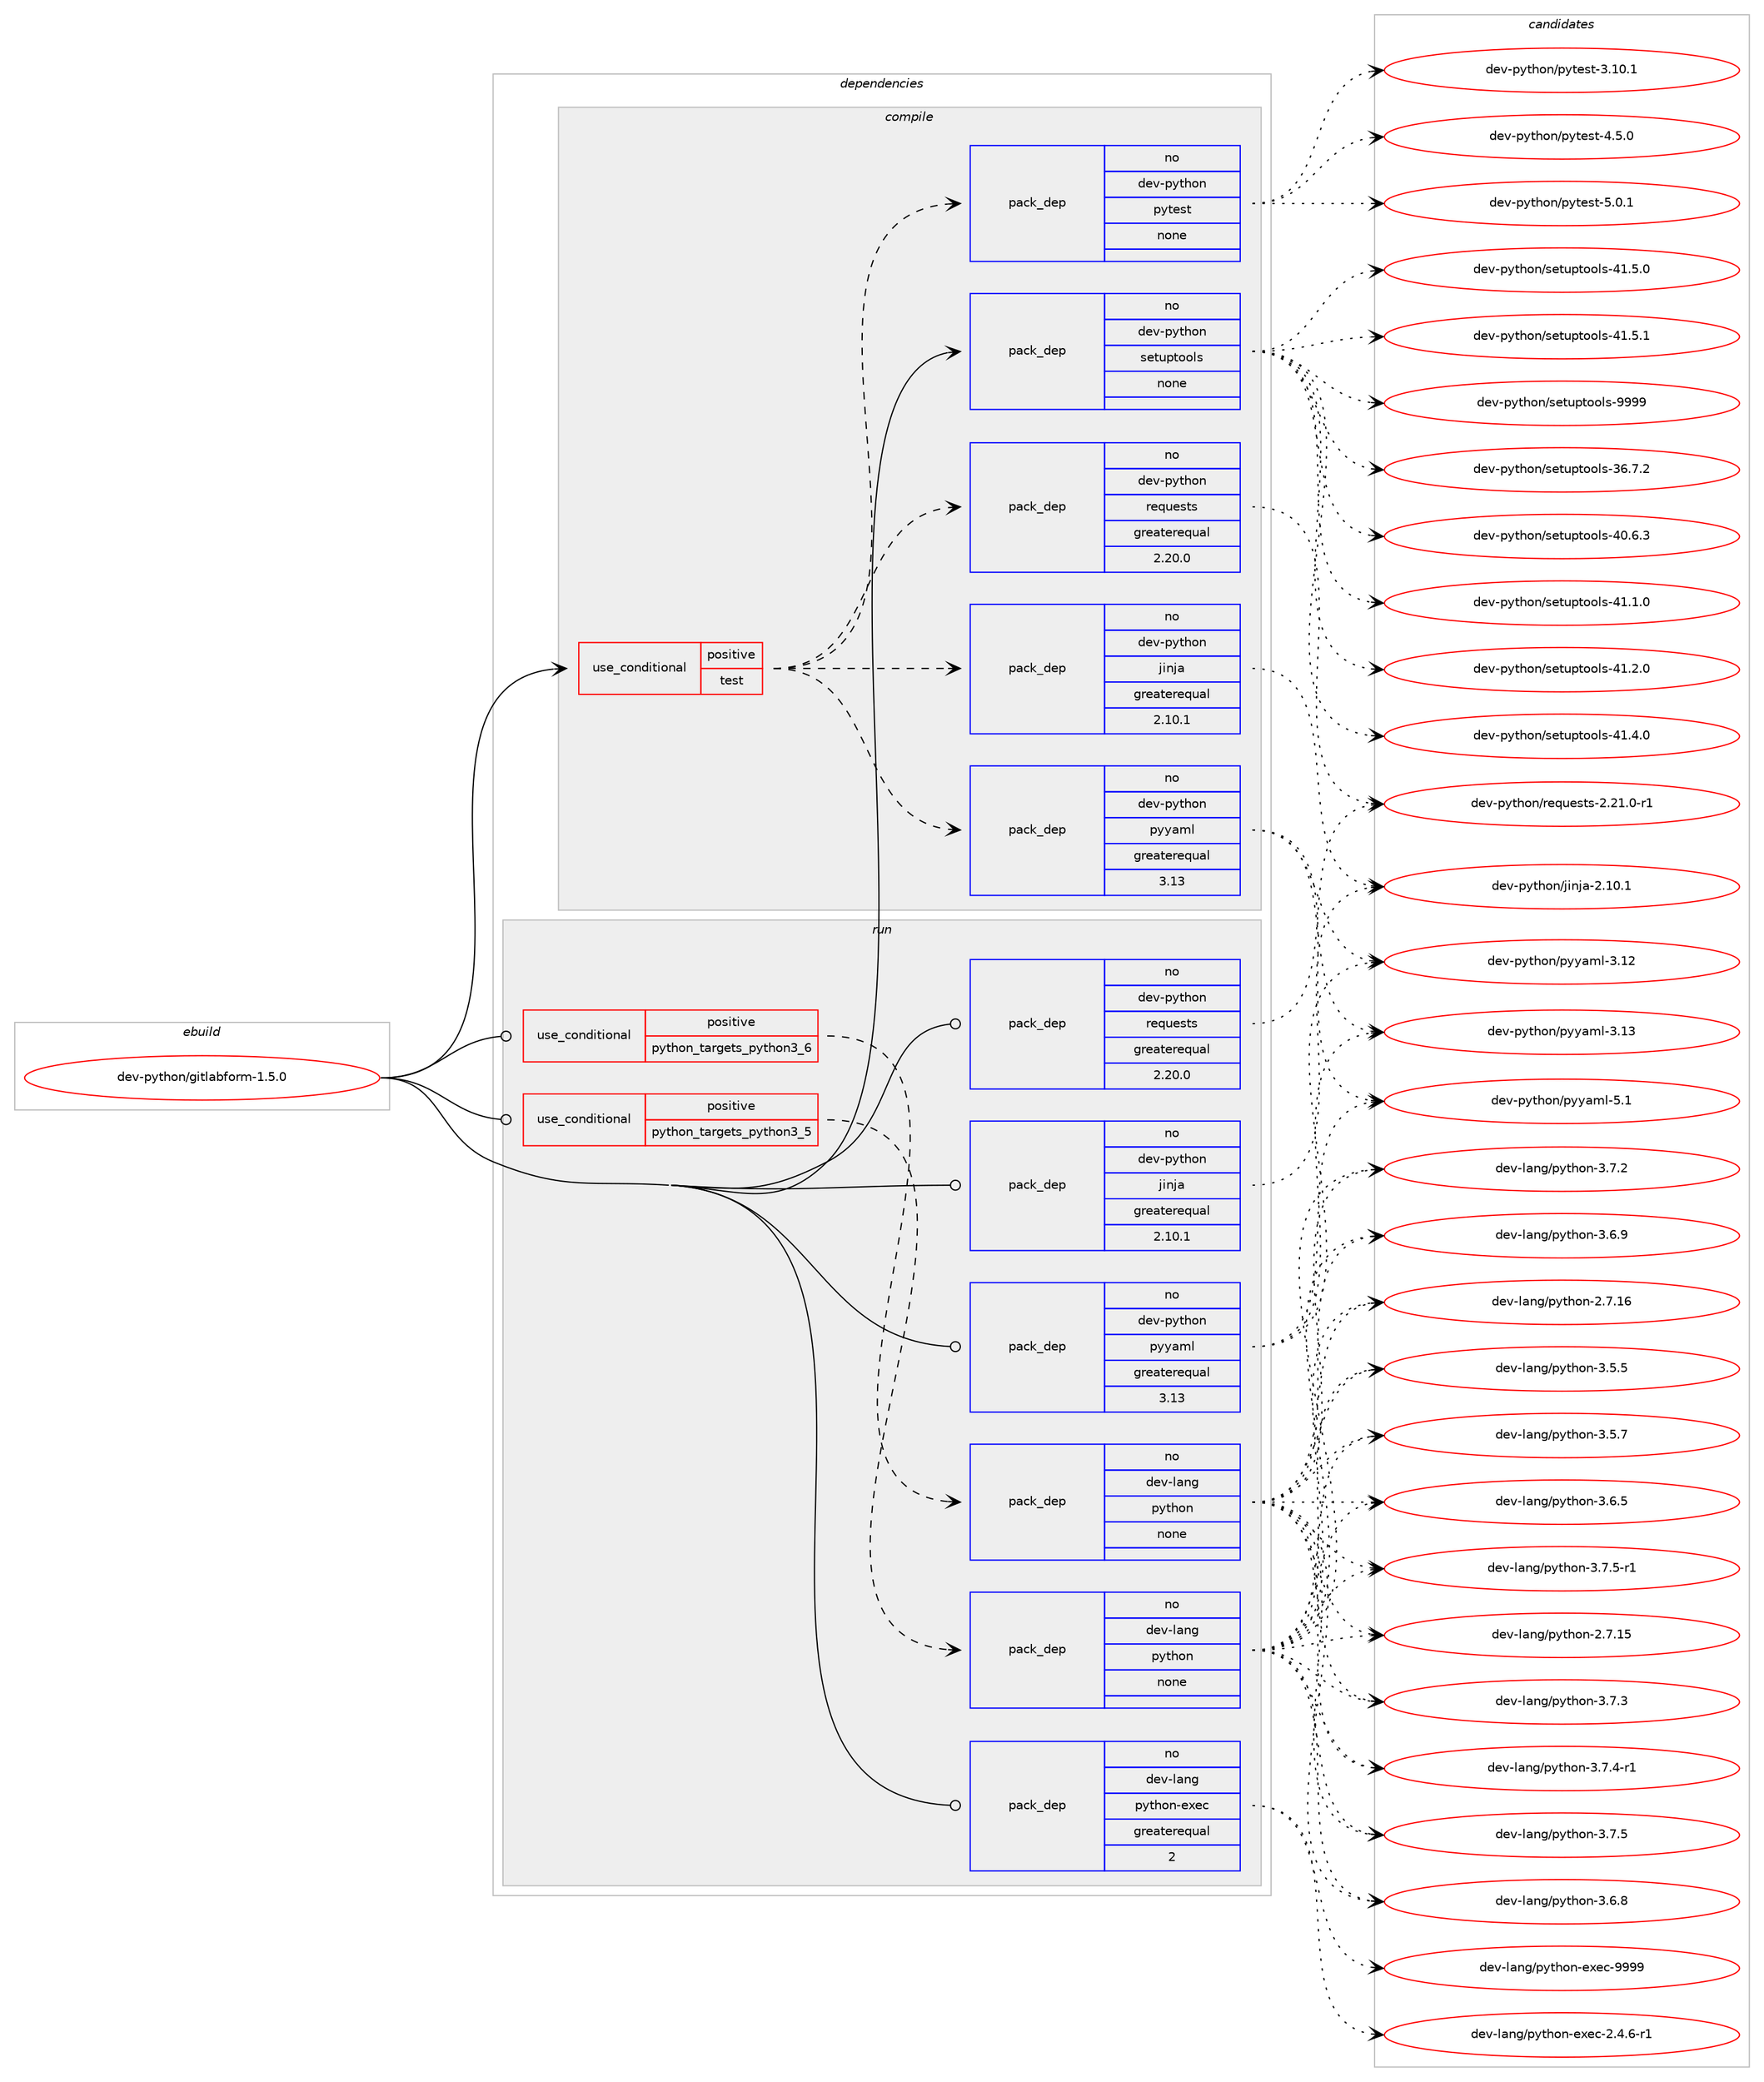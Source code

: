 digraph prolog {

# *************
# Graph options
# *************

newrank=true;
concentrate=true;
compound=true;
graph [rankdir=LR,fontname=Helvetica,fontsize=10,ranksep=1.5];#, ranksep=2.5, nodesep=0.2];
edge  [arrowhead=vee];
node  [fontname=Helvetica,fontsize=10];

# **********
# The ebuild
# **********

subgraph cluster_leftcol {
color=gray;
rank=same;
label=<<i>ebuild</i>>;
id [label="dev-python/gitlabform-1.5.0", color=red, width=4, href="../dev-python/gitlabform-1.5.0.svg"];
}

# ****************
# The dependencies
# ****************

subgraph cluster_midcol {
color=gray;
label=<<i>dependencies</i>>;
subgraph cluster_compile {
fillcolor="#eeeeee";
style=filled;
label=<<i>compile</i>>;
subgraph cond140044 {
dependency606741 [label=<<TABLE BORDER="0" CELLBORDER="1" CELLSPACING="0" CELLPADDING="4"><TR><TD ROWSPAN="3" CELLPADDING="10">use_conditional</TD></TR><TR><TD>positive</TD></TR><TR><TD>test</TD></TR></TABLE>>, shape=none, color=red];
subgraph pack454900 {
dependency606742 [label=<<TABLE BORDER="0" CELLBORDER="1" CELLSPACING="0" CELLPADDING="4" WIDTH="220"><TR><TD ROWSPAN="6" CELLPADDING="30">pack_dep</TD></TR><TR><TD WIDTH="110">no</TD></TR><TR><TD>dev-python</TD></TR><TR><TD>pyyaml</TD></TR><TR><TD>greaterequal</TD></TR><TR><TD>3.13</TD></TR></TABLE>>, shape=none, color=blue];
}
dependency606741:e -> dependency606742:w [weight=20,style="dashed",arrowhead="vee"];
subgraph pack454901 {
dependency606743 [label=<<TABLE BORDER="0" CELLBORDER="1" CELLSPACING="0" CELLPADDING="4" WIDTH="220"><TR><TD ROWSPAN="6" CELLPADDING="30">pack_dep</TD></TR><TR><TD WIDTH="110">no</TD></TR><TR><TD>dev-python</TD></TR><TR><TD>requests</TD></TR><TR><TD>greaterequal</TD></TR><TR><TD>2.20.0</TD></TR></TABLE>>, shape=none, color=blue];
}
dependency606741:e -> dependency606743:w [weight=20,style="dashed",arrowhead="vee"];
subgraph pack454902 {
dependency606744 [label=<<TABLE BORDER="0" CELLBORDER="1" CELLSPACING="0" CELLPADDING="4" WIDTH="220"><TR><TD ROWSPAN="6" CELLPADDING="30">pack_dep</TD></TR><TR><TD WIDTH="110">no</TD></TR><TR><TD>dev-python</TD></TR><TR><TD>jinja</TD></TR><TR><TD>greaterequal</TD></TR><TR><TD>2.10.1</TD></TR></TABLE>>, shape=none, color=blue];
}
dependency606741:e -> dependency606744:w [weight=20,style="dashed",arrowhead="vee"];
subgraph pack454903 {
dependency606745 [label=<<TABLE BORDER="0" CELLBORDER="1" CELLSPACING="0" CELLPADDING="4" WIDTH="220"><TR><TD ROWSPAN="6" CELLPADDING="30">pack_dep</TD></TR><TR><TD WIDTH="110">no</TD></TR><TR><TD>dev-python</TD></TR><TR><TD>pytest</TD></TR><TR><TD>none</TD></TR><TR><TD></TD></TR></TABLE>>, shape=none, color=blue];
}
dependency606741:e -> dependency606745:w [weight=20,style="dashed",arrowhead="vee"];
}
id:e -> dependency606741:w [weight=20,style="solid",arrowhead="vee"];
subgraph pack454904 {
dependency606746 [label=<<TABLE BORDER="0" CELLBORDER="1" CELLSPACING="0" CELLPADDING="4" WIDTH="220"><TR><TD ROWSPAN="6" CELLPADDING="30">pack_dep</TD></TR><TR><TD WIDTH="110">no</TD></TR><TR><TD>dev-python</TD></TR><TR><TD>setuptools</TD></TR><TR><TD>none</TD></TR><TR><TD></TD></TR></TABLE>>, shape=none, color=blue];
}
id:e -> dependency606746:w [weight=20,style="solid",arrowhead="vee"];
}
subgraph cluster_compileandrun {
fillcolor="#eeeeee";
style=filled;
label=<<i>compile and run</i>>;
}
subgraph cluster_run {
fillcolor="#eeeeee";
style=filled;
label=<<i>run</i>>;
subgraph cond140045 {
dependency606747 [label=<<TABLE BORDER="0" CELLBORDER="1" CELLSPACING="0" CELLPADDING="4"><TR><TD ROWSPAN="3" CELLPADDING="10">use_conditional</TD></TR><TR><TD>positive</TD></TR><TR><TD>python_targets_python3_5</TD></TR></TABLE>>, shape=none, color=red];
subgraph pack454905 {
dependency606748 [label=<<TABLE BORDER="0" CELLBORDER="1" CELLSPACING="0" CELLPADDING="4" WIDTH="220"><TR><TD ROWSPAN="6" CELLPADDING="30">pack_dep</TD></TR><TR><TD WIDTH="110">no</TD></TR><TR><TD>dev-lang</TD></TR><TR><TD>python</TD></TR><TR><TD>none</TD></TR><TR><TD></TD></TR></TABLE>>, shape=none, color=blue];
}
dependency606747:e -> dependency606748:w [weight=20,style="dashed",arrowhead="vee"];
}
id:e -> dependency606747:w [weight=20,style="solid",arrowhead="odot"];
subgraph cond140046 {
dependency606749 [label=<<TABLE BORDER="0" CELLBORDER="1" CELLSPACING="0" CELLPADDING="4"><TR><TD ROWSPAN="3" CELLPADDING="10">use_conditional</TD></TR><TR><TD>positive</TD></TR><TR><TD>python_targets_python3_6</TD></TR></TABLE>>, shape=none, color=red];
subgraph pack454906 {
dependency606750 [label=<<TABLE BORDER="0" CELLBORDER="1" CELLSPACING="0" CELLPADDING="4" WIDTH="220"><TR><TD ROWSPAN="6" CELLPADDING="30">pack_dep</TD></TR><TR><TD WIDTH="110">no</TD></TR><TR><TD>dev-lang</TD></TR><TR><TD>python</TD></TR><TR><TD>none</TD></TR><TR><TD></TD></TR></TABLE>>, shape=none, color=blue];
}
dependency606749:e -> dependency606750:w [weight=20,style="dashed",arrowhead="vee"];
}
id:e -> dependency606749:w [weight=20,style="solid",arrowhead="odot"];
subgraph pack454907 {
dependency606751 [label=<<TABLE BORDER="0" CELLBORDER="1" CELLSPACING="0" CELLPADDING="4" WIDTH="220"><TR><TD ROWSPAN="6" CELLPADDING="30">pack_dep</TD></TR><TR><TD WIDTH="110">no</TD></TR><TR><TD>dev-lang</TD></TR><TR><TD>python-exec</TD></TR><TR><TD>greaterequal</TD></TR><TR><TD>2</TD></TR></TABLE>>, shape=none, color=blue];
}
id:e -> dependency606751:w [weight=20,style="solid",arrowhead="odot"];
subgraph pack454908 {
dependency606752 [label=<<TABLE BORDER="0" CELLBORDER="1" CELLSPACING="0" CELLPADDING="4" WIDTH="220"><TR><TD ROWSPAN="6" CELLPADDING="30">pack_dep</TD></TR><TR><TD WIDTH="110">no</TD></TR><TR><TD>dev-python</TD></TR><TR><TD>jinja</TD></TR><TR><TD>greaterequal</TD></TR><TR><TD>2.10.1</TD></TR></TABLE>>, shape=none, color=blue];
}
id:e -> dependency606752:w [weight=20,style="solid",arrowhead="odot"];
subgraph pack454909 {
dependency606753 [label=<<TABLE BORDER="0" CELLBORDER="1" CELLSPACING="0" CELLPADDING="4" WIDTH="220"><TR><TD ROWSPAN="6" CELLPADDING="30">pack_dep</TD></TR><TR><TD WIDTH="110">no</TD></TR><TR><TD>dev-python</TD></TR><TR><TD>pyyaml</TD></TR><TR><TD>greaterequal</TD></TR><TR><TD>3.13</TD></TR></TABLE>>, shape=none, color=blue];
}
id:e -> dependency606753:w [weight=20,style="solid",arrowhead="odot"];
subgraph pack454910 {
dependency606754 [label=<<TABLE BORDER="0" CELLBORDER="1" CELLSPACING="0" CELLPADDING="4" WIDTH="220"><TR><TD ROWSPAN="6" CELLPADDING="30">pack_dep</TD></TR><TR><TD WIDTH="110">no</TD></TR><TR><TD>dev-python</TD></TR><TR><TD>requests</TD></TR><TR><TD>greaterequal</TD></TR><TR><TD>2.20.0</TD></TR></TABLE>>, shape=none, color=blue];
}
id:e -> dependency606754:w [weight=20,style="solid",arrowhead="odot"];
}
}

# **************
# The candidates
# **************

subgraph cluster_choices {
rank=same;
color=gray;
label=<<i>candidates</i>>;

subgraph choice454900 {
color=black;
nodesep=1;
choice1001011184511212111610411111047112121121971091084551464950 [label="dev-python/pyyaml-3.12", color=red, width=4,href="../dev-python/pyyaml-3.12.svg"];
choice1001011184511212111610411111047112121121971091084551464951 [label="dev-python/pyyaml-3.13", color=red, width=4,href="../dev-python/pyyaml-3.13.svg"];
choice10010111845112121116104111110471121211219710910845534649 [label="dev-python/pyyaml-5.1", color=red, width=4,href="../dev-python/pyyaml-5.1.svg"];
dependency606742:e -> choice1001011184511212111610411111047112121121971091084551464950:w [style=dotted,weight="100"];
dependency606742:e -> choice1001011184511212111610411111047112121121971091084551464951:w [style=dotted,weight="100"];
dependency606742:e -> choice10010111845112121116104111110471121211219710910845534649:w [style=dotted,weight="100"];
}
subgraph choice454901 {
color=black;
nodesep=1;
choice1001011184511212111610411111047114101113117101115116115455046504946484511449 [label="dev-python/requests-2.21.0-r1", color=red, width=4,href="../dev-python/requests-2.21.0-r1.svg"];
dependency606743:e -> choice1001011184511212111610411111047114101113117101115116115455046504946484511449:w [style=dotted,weight="100"];
}
subgraph choice454902 {
color=black;
nodesep=1;
choice10010111845112121116104111110471061051101069745504649484649 [label="dev-python/jinja-2.10.1", color=red, width=4,href="../dev-python/jinja-2.10.1.svg"];
dependency606744:e -> choice10010111845112121116104111110471061051101069745504649484649:w [style=dotted,weight="100"];
}
subgraph choice454903 {
color=black;
nodesep=1;
choice100101118451121211161041111104711212111610111511645514649484649 [label="dev-python/pytest-3.10.1", color=red, width=4,href="../dev-python/pytest-3.10.1.svg"];
choice1001011184511212111610411111047112121116101115116455246534648 [label="dev-python/pytest-4.5.0", color=red, width=4,href="../dev-python/pytest-4.5.0.svg"];
choice1001011184511212111610411111047112121116101115116455346484649 [label="dev-python/pytest-5.0.1", color=red, width=4,href="../dev-python/pytest-5.0.1.svg"];
dependency606745:e -> choice100101118451121211161041111104711212111610111511645514649484649:w [style=dotted,weight="100"];
dependency606745:e -> choice1001011184511212111610411111047112121116101115116455246534648:w [style=dotted,weight="100"];
dependency606745:e -> choice1001011184511212111610411111047112121116101115116455346484649:w [style=dotted,weight="100"];
}
subgraph choice454904 {
color=black;
nodesep=1;
choice100101118451121211161041111104711510111611711211611111110811545515446554650 [label="dev-python/setuptools-36.7.2", color=red, width=4,href="../dev-python/setuptools-36.7.2.svg"];
choice100101118451121211161041111104711510111611711211611111110811545524846544651 [label="dev-python/setuptools-40.6.3", color=red, width=4,href="../dev-python/setuptools-40.6.3.svg"];
choice100101118451121211161041111104711510111611711211611111110811545524946494648 [label="dev-python/setuptools-41.1.0", color=red, width=4,href="../dev-python/setuptools-41.1.0.svg"];
choice100101118451121211161041111104711510111611711211611111110811545524946504648 [label="dev-python/setuptools-41.2.0", color=red, width=4,href="../dev-python/setuptools-41.2.0.svg"];
choice100101118451121211161041111104711510111611711211611111110811545524946524648 [label="dev-python/setuptools-41.4.0", color=red, width=4,href="../dev-python/setuptools-41.4.0.svg"];
choice100101118451121211161041111104711510111611711211611111110811545524946534648 [label="dev-python/setuptools-41.5.0", color=red, width=4,href="../dev-python/setuptools-41.5.0.svg"];
choice100101118451121211161041111104711510111611711211611111110811545524946534649 [label="dev-python/setuptools-41.5.1", color=red, width=4,href="../dev-python/setuptools-41.5.1.svg"];
choice10010111845112121116104111110471151011161171121161111111081154557575757 [label="dev-python/setuptools-9999", color=red, width=4,href="../dev-python/setuptools-9999.svg"];
dependency606746:e -> choice100101118451121211161041111104711510111611711211611111110811545515446554650:w [style=dotted,weight="100"];
dependency606746:e -> choice100101118451121211161041111104711510111611711211611111110811545524846544651:w [style=dotted,weight="100"];
dependency606746:e -> choice100101118451121211161041111104711510111611711211611111110811545524946494648:w [style=dotted,weight="100"];
dependency606746:e -> choice100101118451121211161041111104711510111611711211611111110811545524946504648:w [style=dotted,weight="100"];
dependency606746:e -> choice100101118451121211161041111104711510111611711211611111110811545524946524648:w [style=dotted,weight="100"];
dependency606746:e -> choice100101118451121211161041111104711510111611711211611111110811545524946534648:w [style=dotted,weight="100"];
dependency606746:e -> choice100101118451121211161041111104711510111611711211611111110811545524946534649:w [style=dotted,weight="100"];
dependency606746:e -> choice10010111845112121116104111110471151011161171121161111111081154557575757:w [style=dotted,weight="100"];
}
subgraph choice454905 {
color=black;
nodesep=1;
choice10010111845108971101034711212111610411111045504655464953 [label="dev-lang/python-2.7.15", color=red, width=4,href="../dev-lang/python-2.7.15.svg"];
choice10010111845108971101034711212111610411111045504655464954 [label="dev-lang/python-2.7.16", color=red, width=4,href="../dev-lang/python-2.7.16.svg"];
choice100101118451089711010347112121116104111110455146534653 [label="dev-lang/python-3.5.5", color=red, width=4,href="../dev-lang/python-3.5.5.svg"];
choice100101118451089711010347112121116104111110455146534655 [label="dev-lang/python-3.5.7", color=red, width=4,href="../dev-lang/python-3.5.7.svg"];
choice100101118451089711010347112121116104111110455146544653 [label="dev-lang/python-3.6.5", color=red, width=4,href="../dev-lang/python-3.6.5.svg"];
choice100101118451089711010347112121116104111110455146544656 [label="dev-lang/python-3.6.8", color=red, width=4,href="../dev-lang/python-3.6.8.svg"];
choice100101118451089711010347112121116104111110455146544657 [label="dev-lang/python-3.6.9", color=red, width=4,href="../dev-lang/python-3.6.9.svg"];
choice100101118451089711010347112121116104111110455146554650 [label="dev-lang/python-3.7.2", color=red, width=4,href="../dev-lang/python-3.7.2.svg"];
choice100101118451089711010347112121116104111110455146554651 [label="dev-lang/python-3.7.3", color=red, width=4,href="../dev-lang/python-3.7.3.svg"];
choice1001011184510897110103471121211161041111104551465546524511449 [label="dev-lang/python-3.7.4-r1", color=red, width=4,href="../dev-lang/python-3.7.4-r1.svg"];
choice100101118451089711010347112121116104111110455146554653 [label="dev-lang/python-3.7.5", color=red, width=4,href="../dev-lang/python-3.7.5.svg"];
choice1001011184510897110103471121211161041111104551465546534511449 [label="dev-lang/python-3.7.5-r1", color=red, width=4,href="../dev-lang/python-3.7.5-r1.svg"];
dependency606748:e -> choice10010111845108971101034711212111610411111045504655464953:w [style=dotted,weight="100"];
dependency606748:e -> choice10010111845108971101034711212111610411111045504655464954:w [style=dotted,weight="100"];
dependency606748:e -> choice100101118451089711010347112121116104111110455146534653:w [style=dotted,weight="100"];
dependency606748:e -> choice100101118451089711010347112121116104111110455146534655:w [style=dotted,weight="100"];
dependency606748:e -> choice100101118451089711010347112121116104111110455146544653:w [style=dotted,weight="100"];
dependency606748:e -> choice100101118451089711010347112121116104111110455146544656:w [style=dotted,weight="100"];
dependency606748:e -> choice100101118451089711010347112121116104111110455146544657:w [style=dotted,weight="100"];
dependency606748:e -> choice100101118451089711010347112121116104111110455146554650:w [style=dotted,weight="100"];
dependency606748:e -> choice100101118451089711010347112121116104111110455146554651:w [style=dotted,weight="100"];
dependency606748:e -> choice1001011184510897110103471121211161041111104551465546524511449:w [style=dotted,weight="100"];
dependency606748:e -> choice100101118451089711010347112121116104111110455146554653:w [style=dotted,weight="100"];
dependency606748:e -> choice1001011184510897110103471121211161041111104551465546534511449:w [style=dotted,weight="100"];
}
subgraph choice454906 {
color=black;
nodesep=1;
choice10010111845108971101034711212111610411111045504655464953 [label="dev-lang/python-2.7.15", color=red, width=4,href="../dev-lang/python-2.7.15.svg"];
choice10010111845108971101034711212111610411111045504655464954 [label="dev-lang/python-2.7.16", color=red, width=4,href="../dev-lang/python-2.7.16.svg"];
choice100101118451089711010347112121116104111110455146534653 [label="dev-lang/python-3.5.5", color=red, width=4,href="../dev-lang/python-3.5.5.svg"];
choice100101118451089711010347112121116104111110455146534655 [label="dev-lang/python-3.5.7", color=red, width=4,href="../dev-lang/python-3.5.7.svg"];
choice100101118451089711010347112121116104111110455146544653 [label="dev-lang/python-3.6.5", color=red, width=4,href="../dev-lang/python-3.6.5.svg"];
choice100101118451089711010347112121116104111110455146544656 [label="dev-lang/python-3.6.8", color=red, width=4,href="../dev-lang/python-3.6.8.svg"];
choice100101118451089711010347112121116104111110455146544657 [label="dev-lang/python-3.6.9", color=red, width=4,href="../dev-lang/python-3.6.9.svg"];
choice100101118451089711010347112121116104111110455146554650 [label="dev-lang/python-3.7.2", color=red, width=4,href="../dev-lang/python-3.7.2.svg"];
choice100101118451089711010347112121116104111110455146554651 [label="dev-lang/python-3.7.3", color=red, width=4,href="../dev-lang/python-3.7.3.svg"];
choice1001011184510897110103471121211161041111104551465546524511449 [label="dev-lang/python-3.7.4-r1", color=red, width=4,href="../dev-lang/python-3.7.4-r1.svg"];
choice100101118451089711010347112121116104111110455146554653 [label="dev-lang/python-3.7.5", color=red, width=4,href="../dev-lang/python-3.7.5.svg"];
choice1001011184510897110103471121211161041111104551465546534511449 [label="dev-lang/python-3.7.5-r1", color=red, width=4,href="../dev-lang/python-3.7.5-r1.svg"];
dependency606750:e -> choice10010111845108971101034711212111610411111045504655464953:w [style=dotted,weight="100"];
dependency606750:e -> choice10010111845108971101034711212111610411111045504655464954:w [style=dotted,weight="100"];
dependency606750:e -> choice100101118451089711010347112121116104111110455146534653:w [style=dotted,weight="100"];
dependency606750:e -> choice100101118451089711010347112121116104111110455146534655:w [style=dotted,weight="100"];
dependency606750:e -> choice100101118451089711010347112121116104111110455146544653:w [style=dotted,weight="100"];
dependency606750:e -> choice100101118451089711010347112121116104111110455146544656:w [style=dotted,weight="100"];
dependency606750:e -> choice100101118451089711010347112121116104111110455146544657:w [style=dotted,weight="100"];
dependency606750:e -> choice100101118451089711010347112121116104111110455146554650:w [style=dotted,weight="100"];
dependency606750:e -> choice100101118451089711010347112121116104111110455146554651:w [style=dotted,weight="100"];
dependency606750:e -> choice1001011184510897110103471121211161041111104551465546524511449:w [style=dotted,weight="100"];
dependency606750:e -> choice100101118451089711010347112121116104111110455146554653:w [style=dotted,weight="100"];
dependency606750:e -> choice1001011184510897110103471121211161041111104551465546534511449:w [style=dotted,weight="100"];
}
subgraph choice454907 {
color=black;
nodesep=1;
choice10010111845108971101034711212111610411111045101120101994550465246544511449 [label="dev-lang/python-exec-2.4.6-r1", color=red, width=4,href="../dev-lang/python-exec-2.4.6-r1.svg"];
choice10010111845108971101034711212111610411111045101120101994557575757 [label="dev-lang/python-exec-9999", color=red, width=4,href="../dev-lang/python-exec-9999.svg"];
dependency606751:e -> choice10010111845108971101034711212111610411111045101120101994550465246544511449:w [style=dotted,weight="100"];
dependency606751:e -> choice10010111845108971101034711212111610411111045101120101994557575757:w [style=dotted,weight="100"];
}
subgraph choice454908 {
color=black;
nodesep=1;
choice10010111845112121116104111110471061051101069745504649484649 [label="dev-python/jinja-2.10.1", color=red, width=4,href="../dev-python/jinja-2.10.1.svg"];
dependency606752:e -> choice10010111845112121116104111110471061051101069745504649484649:w [style=dotted,weight="100"];
}
subgraph choice454909 {
color=black;
nodesep=1;
choice1001011184511212111610411111047112121121971091084551464950 [label="dev-python/pyyaml-3.12", color=red, width=4,href="../dev-python/pyyaml-3.12.svg"];
choice1001011184511212111610411111047112121121971091084551464951 [label="dev-python/pyyaml-3.13", color=red, width=4,href="../dev-python/pyyaml-3.13.svg"];
choice10010111845112121116104111110471121211219710910845534649 [label="dev-python/pyyaml-5.1", color=red, width=4,href="../dev-python/pyyaml-5.1.svg"];
dependency606753:e -> choice1001011184511212111610411111047112121121971091084551464950:w [style=dotted,weight="100"];
dependency606753:e -> choice1001011184511212111610411111047112121121971091084551464951:w [style=dotted,weight="100"];
dependency606753:e -> choice10010111845112121116104111110471121211219710910845534649:w [style=dotted,weight="100"];
}
subgraph choice454910 {
color=black;
nodesep=1;
choice1001011184511212111610411111047114101113117101115116115455046504946484511449 [label="dev-python/requests-2.21.0-r1", color=red, width=4,href="../dev-python/requests-2.21.0-r1.svg"];
dependency606754:e -> choice1001011184511212111610411111047114101113117101115116115455046504946484511449:w [style=dotted,weight="100"];
}
}

}
